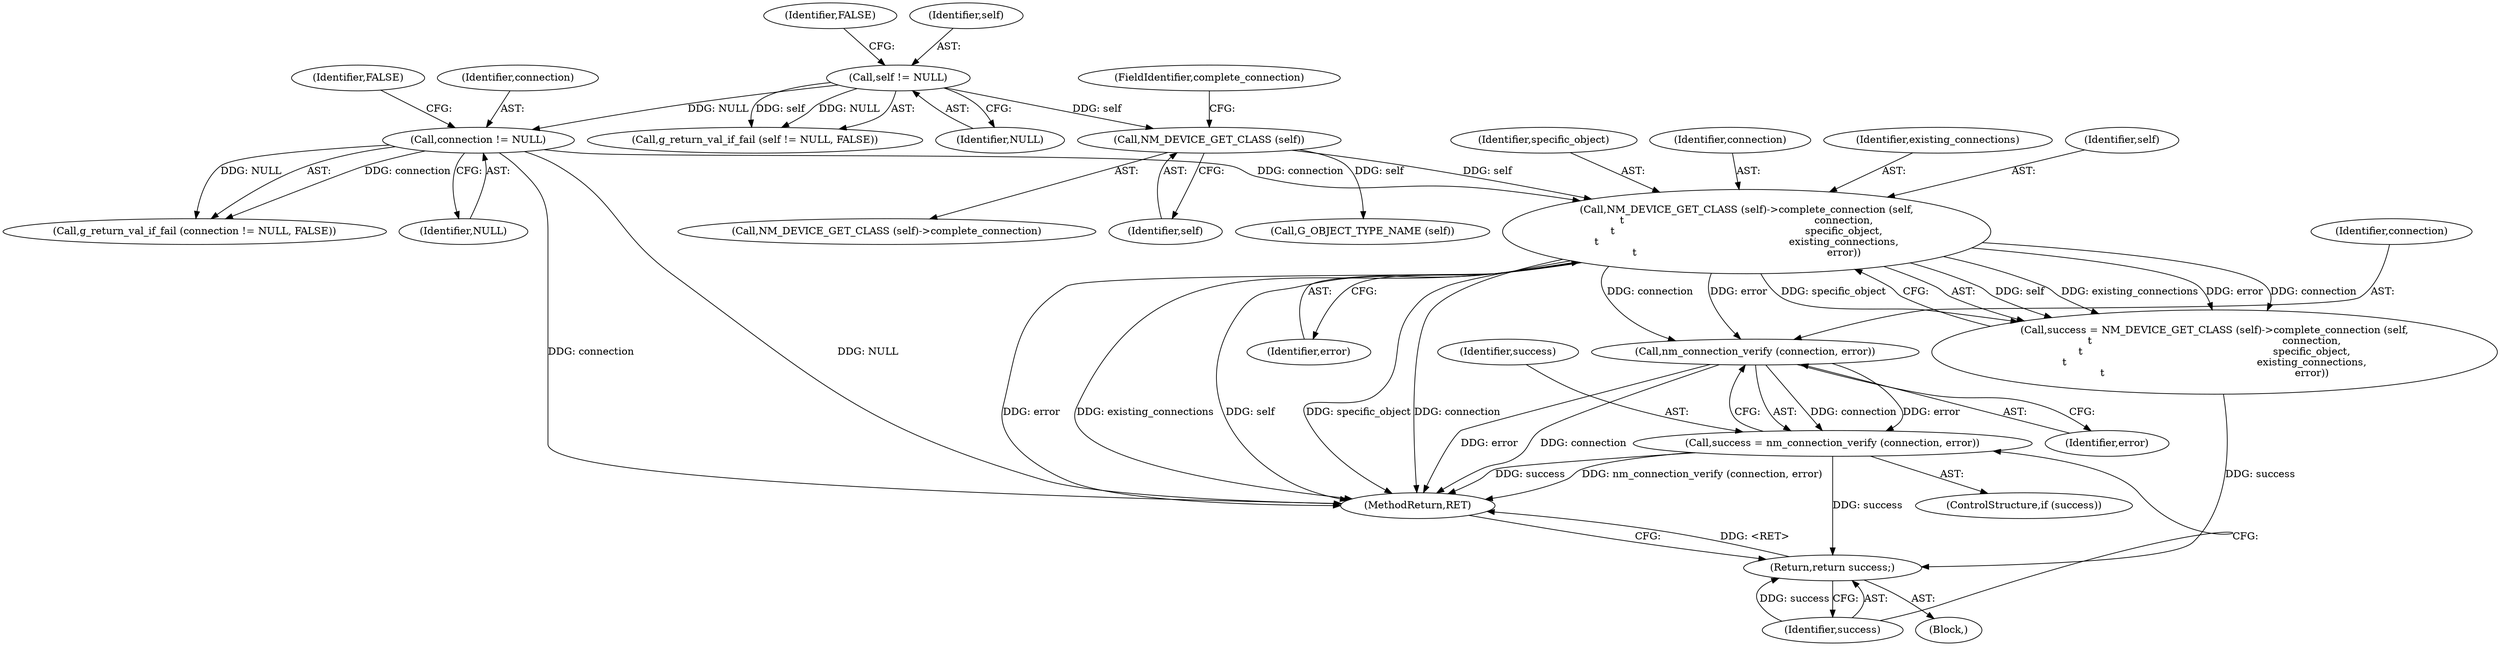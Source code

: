digraph "0_NetworkManager_d5fc88e573fa58b93034b04d35a2454f5d28cad9@API" {
"1003166" [label="(Call,nm_connection_verify (connection, error))"];
"1003156" [label="(Call,NM_DEVICE_GET_CLASS (self)->complete_connection (self,\n\t                                                           connection,\n\t                                                           specific_object,\n\t                                                           existing_connections,\n\t                                                           error))"];
"1003141" [label="(Call,NM_DEVICE_GET_CLASS (self))"];
"1003129" [label="(Call,self != NULL)"];
"1003134" [label="(Call,connection != NULL)"];
"1003164" [label="(Call,success = nm_connection_verify (connection, error))"];
"1003169" [label="(Return,return success;)"];
"1003167" [label="(Identifier,connection)"];
"1003161" [label="(Identifier,error)"];
"1003158" [label="(Identifier,connection)"];
"1003142" [label="(Identifier,self)"];
"1003169" [label="(Return,return success;)"];
"1003160" [label="(Identifier,existing_connections)"];
"1003154" [label="(Call,success = NM_DEVICE_GET_CLASS (self)->complete_connection (self,\n\t                                                           connection,\n\t                                                           specific_object,\n\t                                                           existing_connections,\n\t                                                           error))"];
"1003143" [label="(FieldIdentifier,complete_connection)"];
"1003157" [label="(Identifier,self)"];
"1003140" [label="(Call,NM_DEVICE_GET_CLASS (self)->complete_connection)"];
"1003170" [label="(Identifier,success)"];
"1003132" [label="(Identifier,FALSE)"];
"1003141" [label="(Call,NM_DEVICE_GET_CLASS (self))"];
"1003136" [label="(Identifier,NULL)"];
"1003130" [label="(Identifier,self)"];
"1003166" [label="(Call,nm_connection_verify (connection, error))"];
"1003131" [label="(Identifier,NULL)"];
"1003134" [label="(Call,connection != NULL)"];
"1003135" [label="(Identifier,connection)"];
"1003159" [label="(Identifier,specific_object)"];
"1003150" [label="(Call,G_OBJECT_TYPE_NAME (self))"];
"1003137" [label="(Identifier,FALSE)"];
"1003129" [label="(Call,self != NULL)"];
"1003162" [label="(ControlStructure,if (success))"];
"1003133" [label="(Call,g_return_val_if_fail (connection != NULL, FALSE))"];
"1007368" [label="(MethodReturn,RET)"];
"1003128" [label="(Call,g_return_val_if_fail (self != NULL, FALSE))"];
"1003168" [label="(Identifier,error)"];
"1003156" [label="(Call,NM_DEVICE_GET_CLASS (self)->complete_connection (self,\n\t                                                           connection,\n\t                                                           specific_object,\n\t                                                           existing_connections,\n\t                                                           error))"];
"1003123" [label="(Block,)"];
"1003165" [label="(Identifier,success)"];
"1003164" [label="(Call,success = nm_connection_verify (connection, error))"];
"1003166" -> "1003164"  [label="AST: "];
"1003166" -> "1003168"  [label="CFG: "];
"1003167" -> "1003166"  [label="AST: "];
"1003168" -> "1003166"  [label="AST: "];
"1003164" -> "1003166"  [label="CFG: "];
"1003166" -> "1007368"  [label="DDG: error"];
"1003166" -> "1007368"  [label="DDG: connection"];
"1003166" -> "1003164"  [label="DDG: connection"];
"1003166" -> "1003164"  [label="DDG: error"];
"1003156" -> "1003166"  [label="DDG: connection"];
"1003156" -> "1003166"  [label="DDG: error"];
"1003156" -> "1003154"  [label="AST: "];
"1003156" -> "1003161"  [label="CFG: "];
"1003157" -> "1003156"  [label="AST: "];
"1003158" -> "1003156"  [label="AST: "];
"1003159" -> "1003156"  [label="AST: "];
"1003160" -> "1003156"  [label="AST: "];
"1003161" -> "1003156"  [label="AST: "];
"1003154" -> "1003156"  [label="CFG: "];
"1003156" -> "1007368"  [label="DDG: connection"];
"1003156" -> "1007368"  [label="DDG: error"];
"1003156" -> "1007368"  [label="DDG: existing_connections"];
"1003156" -> "1007368"  [label="DDG: self"];
"1003156" -> "1007368"  [label="DDG: specific_object"];
"1003156" -> "1003154"  [label="DDG: self"];
"1003156" -> "1003154"  [label="DDG: existing_connections"];
"1003156" -> "1003154"  [label="DDG: error"];
"1003156" -> "1003154"  [label="DDG: connection"];
"1003156" -> "1003154"  [label="DDG: specific_object"];
"1003141" -> "1003156"  [label="DDG: self"];
"1003134" -> "1003156"  [label="DDG: connection"];
"1003141" -> "1003140"  [label="AST: "];
"1003141" -> "1003142"  [label="CFG: "];
"1003142" -> "1003141"  [label="AST: "];
"1003143" -> "1003141"  [label="CFG: "];
"1003129" -> "1003141"  [label="DDG: self"];
"1003141" -> "1003150"  [label="DDG: self"];
"1003129" -> "1003128"  [label="AST: "];
"1003129" -> "1003131"  [label="CFG: "];
"1003130" -> "1003129"  [label="AST: "];
"1003131" -> "1003129"  [label="AST: "];
"1003132" -> "1003129"  [label="CFG: "];
"1003129" -> "1003128"  [label="DDG: self"];
"1003129" -> "1003128"  [label="DDG: NULL"];
"1003129" -> "1003134"  [label="DDG: NULL"];
"1003134" -> "1003133"  [label="AST: "];
"1003134" -> "1003136"  [label="CFG: "];
"1003135" -> "1003134"  [label="AST: "];
"1003136" -> "1003134"  [label="AST: "];
"1003137" -> "1003134"  [label="CFG: "];
"1003134" -> "1007368"  [label="DDG: NULL"];
"1003134" -> "1007368"  [label="DDG: connection"];
"1003134" -> "1003133"  [label="DDG: connection"];
"1003134" -> "1003133"  [label="DDG: NULL"];
"1003164" -> "1003162"  [label="AST: "];
"1003165" -> "1003164"  [label="AST: "];
"1003170" -> "1003164"  [label="CFG: "];
"1003164" -> "1007368"  [label="DDG: success"];
"1003164" -> "1007368"  [label="DDG: nm_connection_verify (connection, error)"];
"1003164" -> "1003169"  [label="DDG: success"];
"1003169" -> "1003123"  [label="AST: "];
"1003169" -> "1003170"  [label="CFG: "];
"1003170" -> "1003169"  [label="AST: "];
"1007368" -> "1003169"  [label="CFG: "];
"1003169" -> "1007368"  [label="DDG: <RET>"];
"1003170" -> "1003169"  [label="DDG: success"];
"1003154" -> "1003169"  [label="DDG: success"];
}
